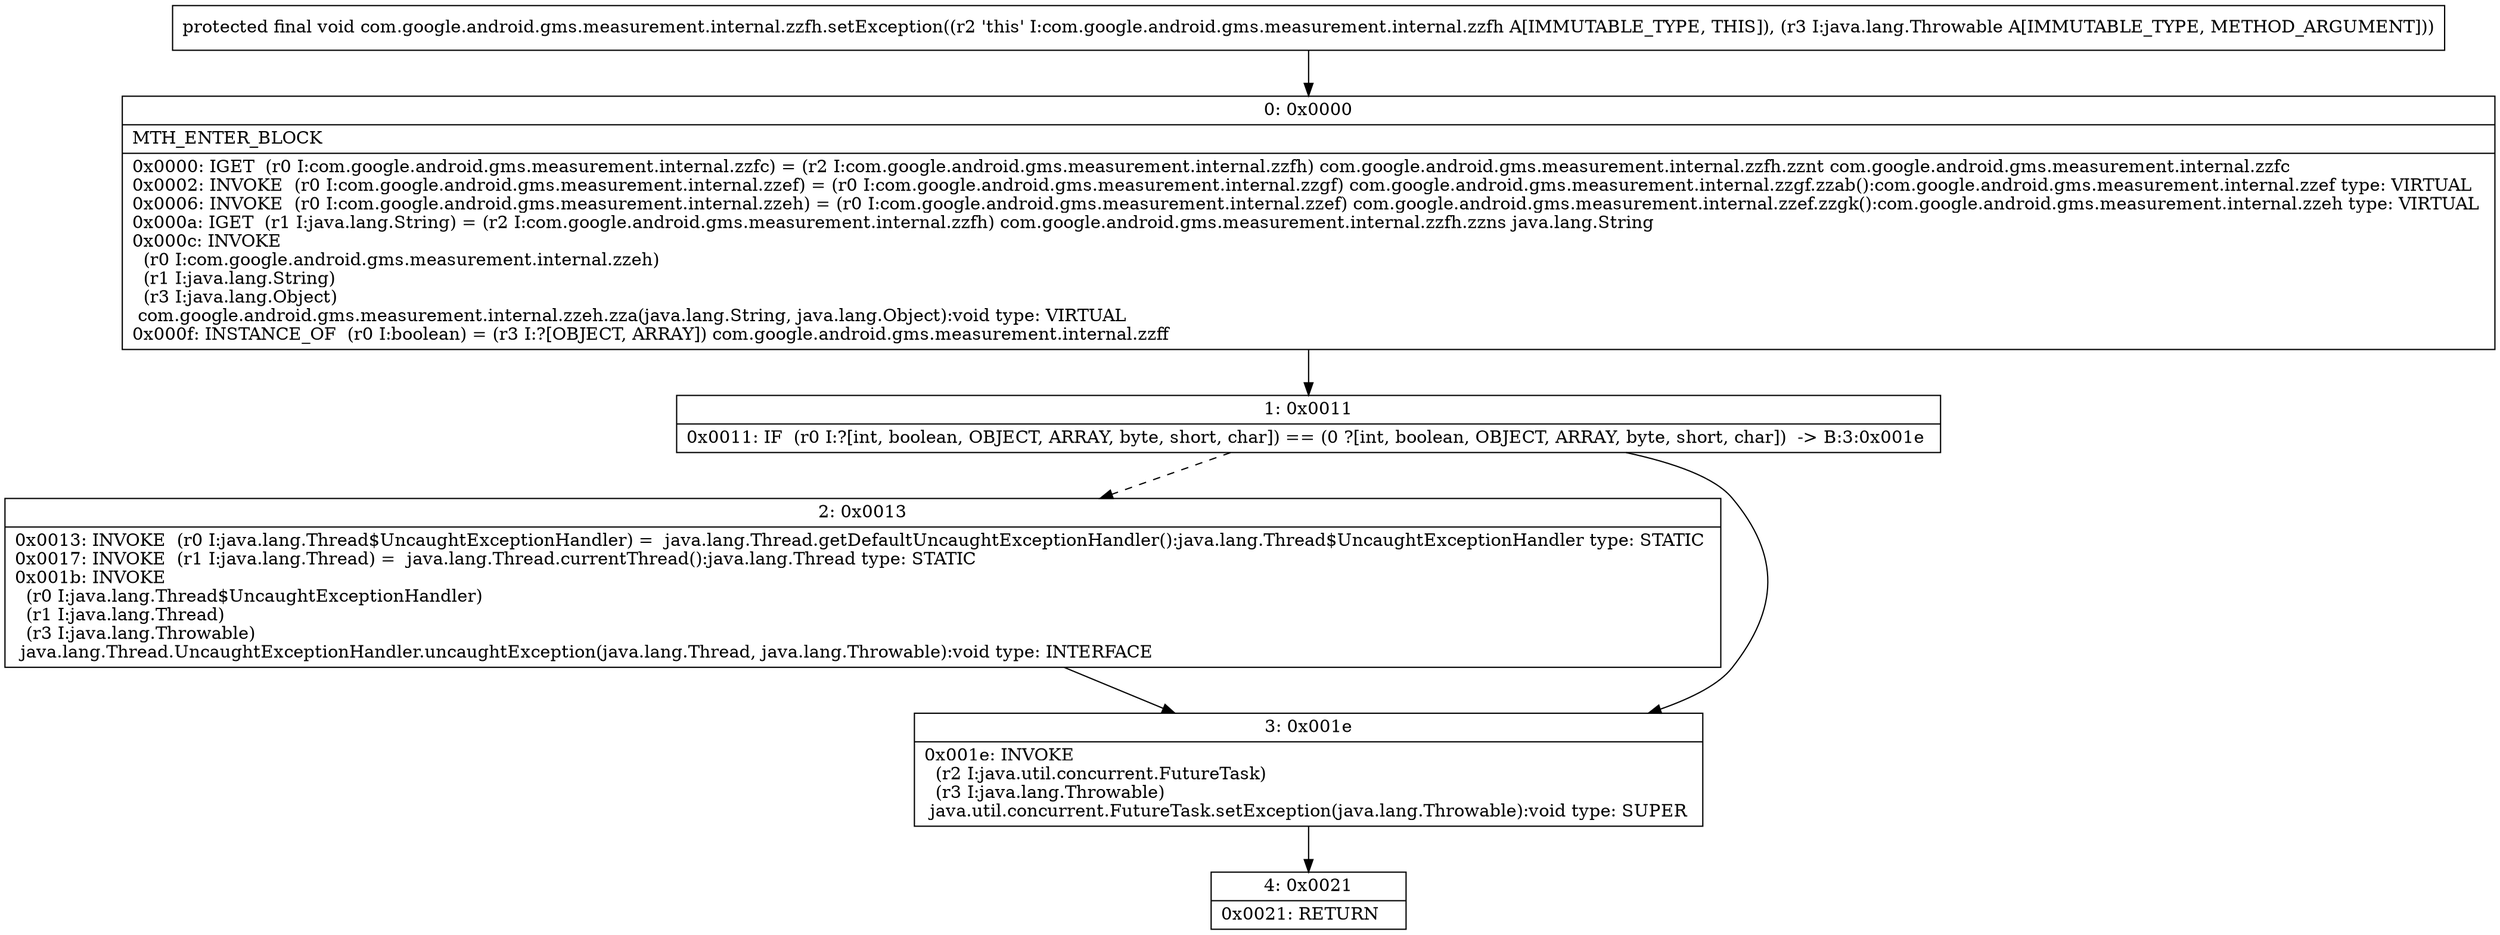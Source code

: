 digraph "CFG forcom.google.android.gms.measurement.internal.zzfh.setException(Ljava\/lang\/Throwable;)V" {
Node_0 [shape=record,label="{0\:\ 0x0000|MTH_ENTER_BLOCK\l|0x0000: IGET  (r0 I:com.google.android.gms.measurement.internal.zzfc) = (r2 I:com.google.android.gms.measurement.internal.zzfh) com.google.android.gms.measurement.internal.zzfh.zznt com.google.android.gms.measurement.internal.zzfc \l0x0002: INVOKE  (r0 I:com.google.android.gms.measurement.internal.zzef) = (r0 I:com.google.android.gms.measurement.internal.zzgf) com.google.android.gms.measurement.internal.zzgf.zzab():com.google.android.gms.measurement.internal.zzef type: VIRTUAL \l0x0006: INVOKE  (r0 I:com.google.android.gms.measurement.internal.zzeh) = (r0 I:com.google.android.gms.measurement.internal.zzef) com.google.android.gms.measurement.internal.zzef.zzgk():com.google.android.gms.measurement.internal.zzeh type: VIRTUAL \l0x000a: IGET  (r1 I:java.lang.String) = (r2 I:com.google.android.gms.measurement.internal.zzfh) com.google.android.gms.measurement.internal.zzfh.zzns java.lang.String \l0x000c: INVOKE  \l  (r0 I:com.google.android.gms.measurement.internal.zzeh)\l  (r1 I:java.lang.String)\l  (r3 I:java.lang.Object)\l com.google.android.gms.measurement.internal.zzeh.zza(java.lang.String, java.lang.Object):void type: VIRTUAL \l0x000f: INSTANCE_OF  (r0 I:boolean) = (r3 I:?[OBJECT, ARRAY]) com.google.android.gms.measurement.internal.zzff \l}"];
Node_1 [shape=record,label="{1\:\ 0x0011|0x0011: IF  (r0 I:?[int, boolean, OBJECT, ARRAY, byte, short, char]) == (0 ?[int, boolean, OBJECT, ARRAY, byte, short, char])  \-\> B:3:0x001e \l}"];
Node_2 [shape=record,label="{2\:\ 0x0013|0x0013: INVOKE  (r0 I:java.lang.Thread$UncaughtExceptionHandler) =  java.lang.Thread.getDefaultUncaughtExceptionHandler():java.lang.Thread$UncaughtExceptionHandler type: STATIC \l0x0017: INVOKE  (r1 I:java.lang.Thread) =  java.lang.Thread.currentThread():java.lang.Thread type: STATIC \l0x001b: INVOKE  \l  (r0 I:java.lang.Thread$UncaughtExceptionHandler)\l  (r1 I:java.lang.Thread)\l  (r3 I:java.lang.Throwable)\l java.lang.Thread.UncaughtExceptionHandler.uncaughtException(java.lang.Thread, java.lang.Throwable):void type: INTERFACE \l}"];
Node_3 [shape=record,label="{3\:\ 0x001e|0x001e: INVOKE  \l  (r2 I:java.util.concurrent.FutureTask)\l  (r3 I:java.lang.Throwable)\l java.util.concurrent.FutureTask.setException(java.lang.Throwable):void type: SUPER \l}"];
Node_4 [shape=record,label="{4\:\ 0x0021|0x0021: RETURN   \l}"];
MethodNode[shape=record,label="{protected final void com.google.android.gms.measurement.internal.zzfh.setException((r2 'this' I:com.google.android.gms.measurement.internal.zzfh A[IMMUTABLE_TYPE, THIS]), (r3 I:java.lang.Throwable A[IMMUTABLE_TYPE, METHOD_ARGUMENT])) }"];
MethodNode -> Node_0;
Node_0 -> Node_1;
Node_1 -> Node_2[style=dashed];
Node_1 -> Node_3;
Node_2 -> Node_3;
Node_3 -> Node_4;
}

